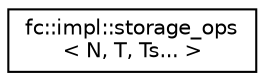digraph "Graphical Class Hierarchy"
{
  edge [fontname="Helvetica",fontsize="10",labelfontname="Helvetica",labelfontsize="10"];
  node [fontname="Helvetica",fontsize="10",shape=record];
  rankdir="LR";
  Node0 [label="fc::impl::storage_ops\l\< N, T, Ts... \>",height=0.2,width=0.4,color="black", fillcolor="white", style="filled",URL="$structfc_1_1impl_1_1storage__ops_3_01_n_00_01_t_00_01_ts_8_8_8_01_4.html"];
}

